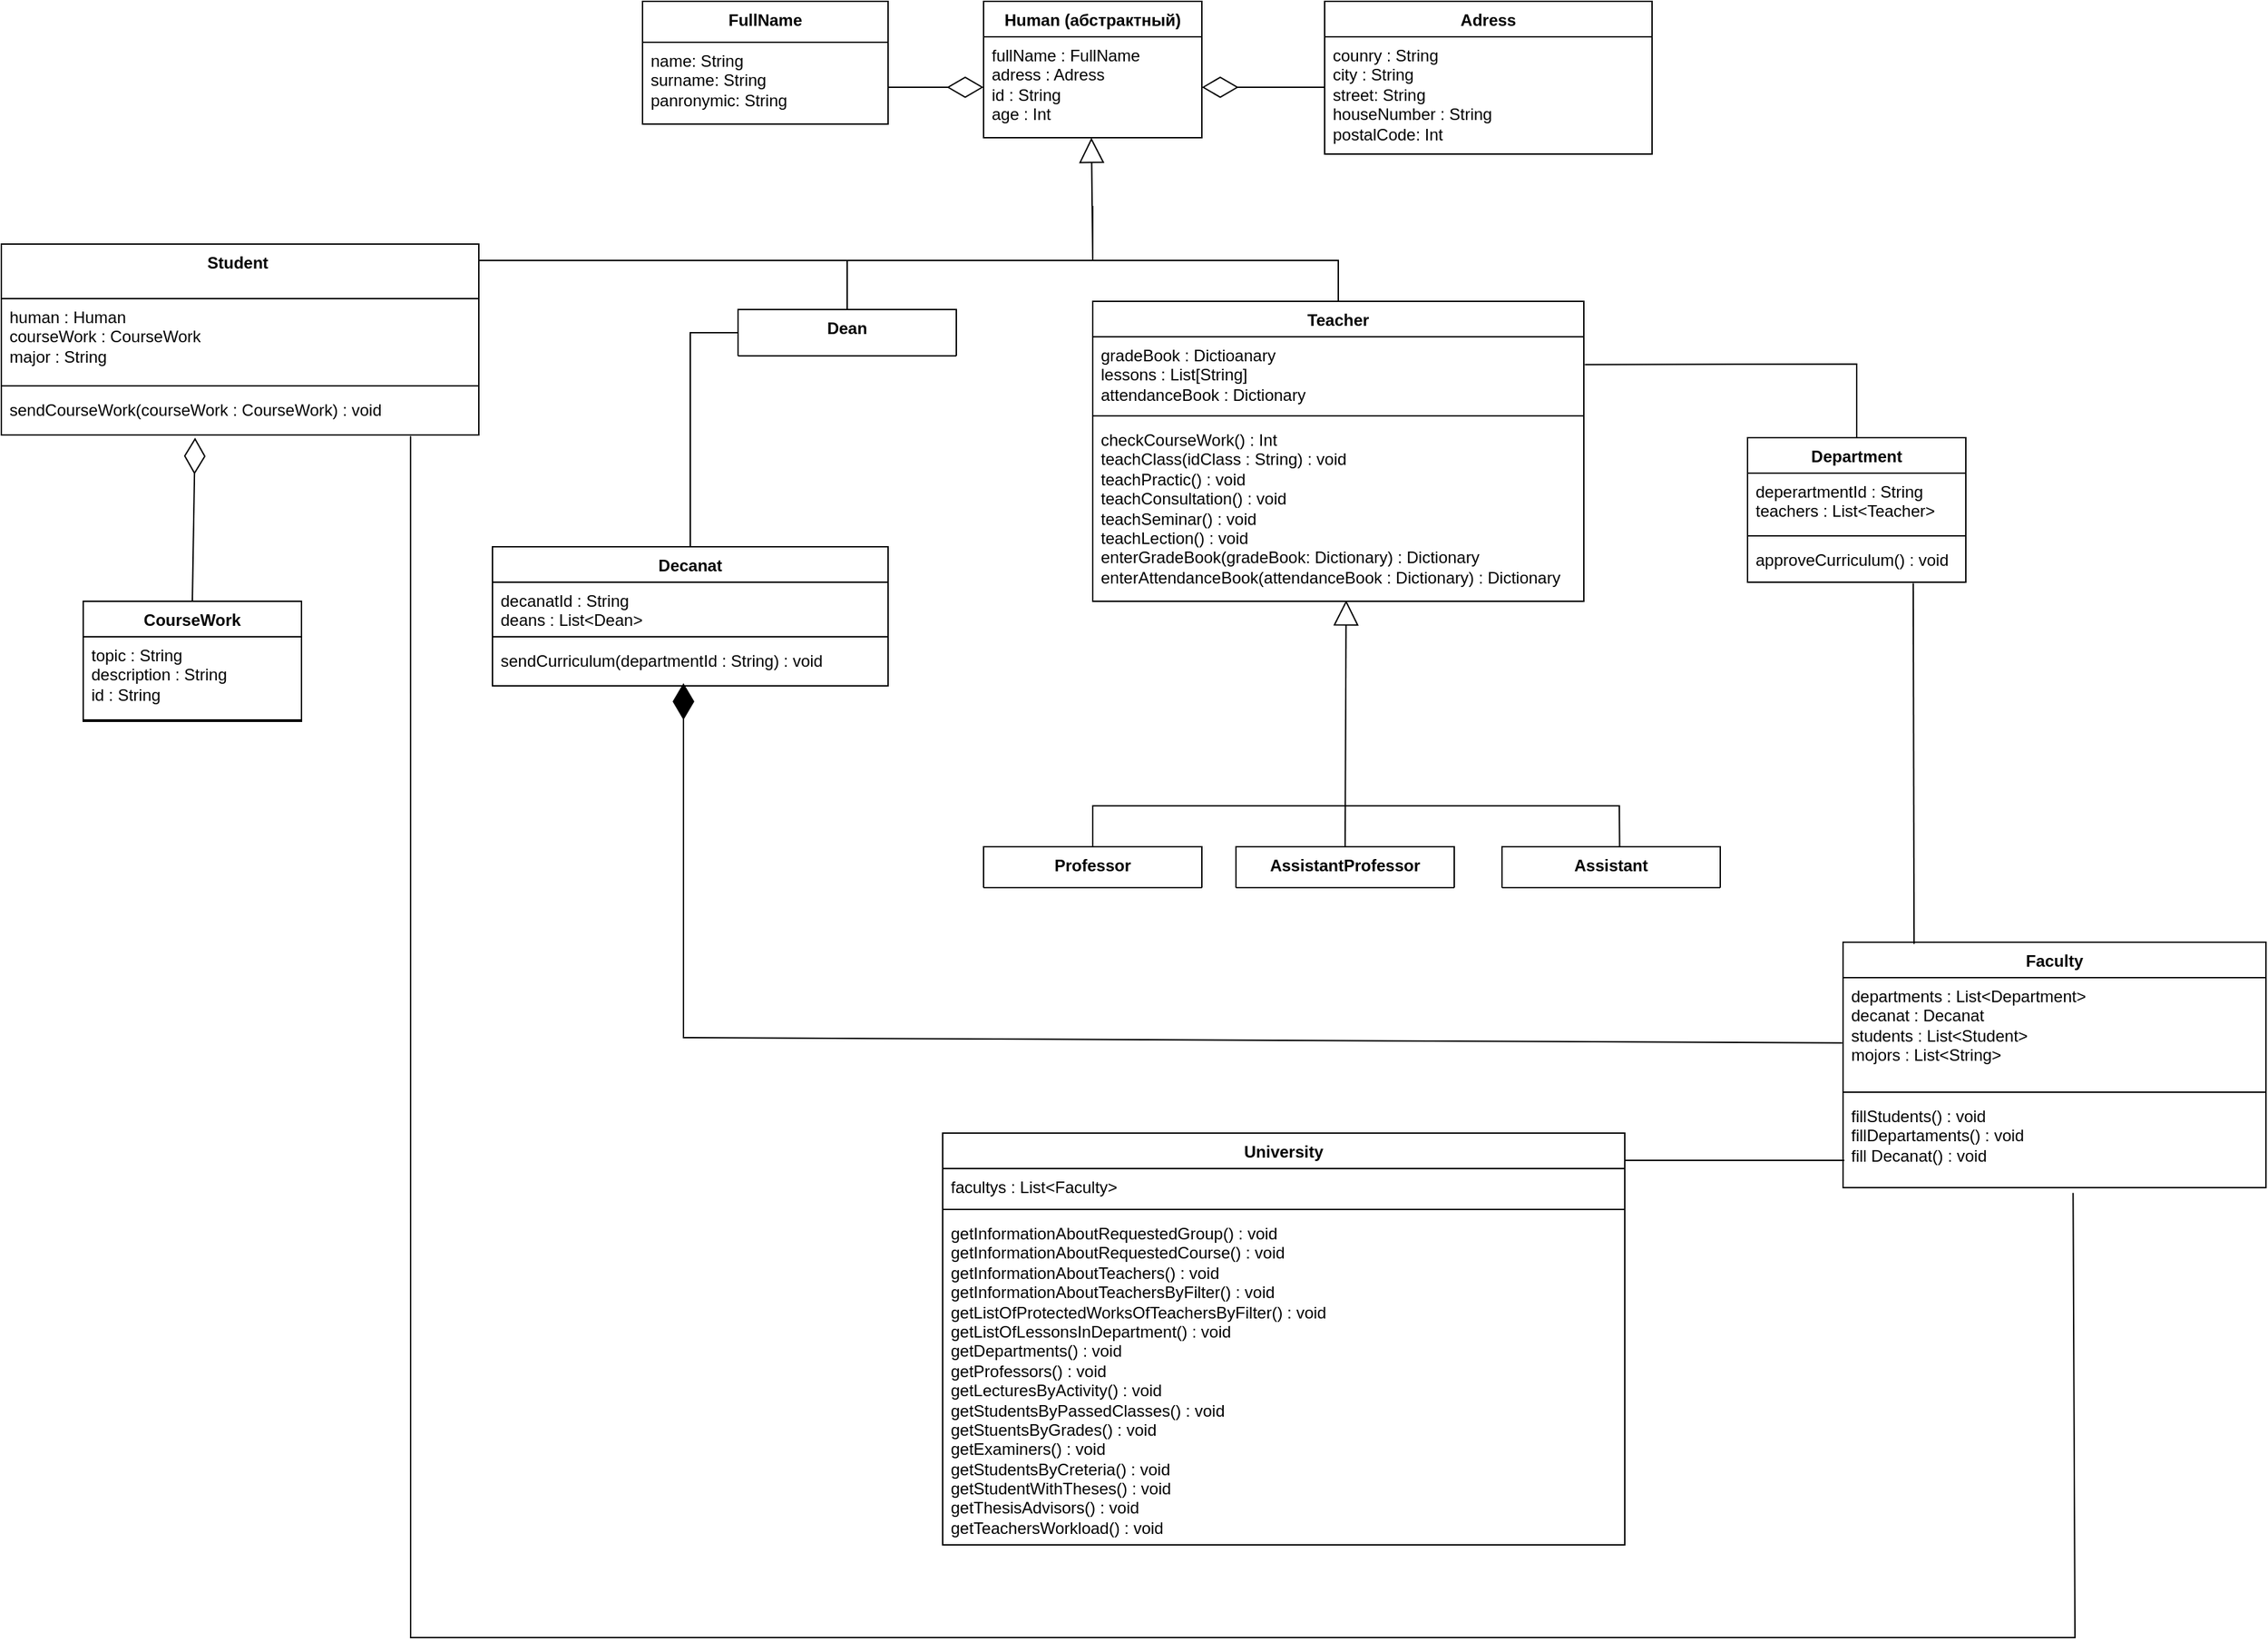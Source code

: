 <mxfile version="22.1.11" type="device">
  <diagram name="Page-1" id="uLWutHsh9H5jnmKMyYdZ">
    <mxGraphModel dx="3490" dy="2150" grid="1" gridSize="10" guides="1" tooltips="1" connect="1" arrows="1" fold="1" page="1" pageScale="1" pageWidth="1100" pageHeight="850" math="0" shadow="0">
      <root>
        <mxCell id="0" />
        <mxCell id="1" parent="0" />
        <mxCell id="XazD7XK5eJe6dAyfY3j4-5" value="Human (абстрактный)" style="swimlane;fontStyle=1;align=center;verticalAlign=top;childLayout=stackLayout;horizontal=1;startSize=26;horizontalStack=0;resizeParent=1;resizeParentMax=0;resizeLast=0;collapsible=1;marginBottom=0;whiteSpace=wrap;html=1;" parent="1" vertex="1">
          <mxGeometry x="40" y="-520" width="160" height="100" as="geometry" />
        </mxCell>
        <mxCell id="XazD7XK5eJe6dAyfY3j4-6" value="fullName : FullName&lt;br&gt;adress : Adress&lt;br&gt;id : String&lt;br&gt;age : Int" style="text;strokeColor=none;fillColor=none;align=left;verticalAlign=top;spacingLeft=4;spacingRight=4;overflow=hidden;rotatable=0;points=[[0,0.5],[1,0.5]];portConstraint=eastwest;whiteSpace=wrap;html=1;" parent="XazD7XK5eJe6dAyfY3j4-5" vertex="1">
          <mxGeometry y="26" width="160" height="74" as="geometry" />
        </mxCell>
        <mxCell id="XazD7XK5eJe6dAyfY3j4-7" value="" style="line;strokeWidth=1;fillColor=none;align=left;verticalAlign=middle;spacingTop=-1;spacingLeft=3;spacingRight=3;rotatable=0;labelPosition=right;points=[];portConstraint=eastwest;strokeColor=inherit;" parent="XazD7XK5eJe6dAyfY3j4-5" vertex="1">
          <mxGeometry y="100" width="160" as="geometry" />
        </mxCell>
        <mxCell id="XazD7XK5eJe6dAyfY3j4-9" value="FullName" style="swimlane;fontStyle=1;align=center;verticalAlign=top;childLayout=stackLayout;horizontal=1;startSize=30;horizontalStack=0;resizeParent=1;resizeParentMax=0;resizeLast=0;collapsible=1;marginBottom=0;whiteSpace=wrap;html=1;" parent="1" vertex="1">
          <mxGeometry x="-210" y="-520" width="180" height="90" as="geometry" />
        </mxCell>
        <mxCell id="XazD7XK5eJe6dAyfY3j4-10" value="name: String&lt;br&gt;surname: String&lt;br&gt;panronymic: String" style="text;strokeColor=none;fillColor=none;align=left;verticalAlign=top;spacingLeft=4;spacingRight=4;overflow=hidden;rotatable=0;points=[[0,0.5],[1,0.5]];portConstraint=eastwest;whiteSpace=wrap;html=1;" parent="XazD7XK5eJe6dAyfY3j4-9" vertex="1">
          <mxGeometry y="30" width="180" height="60" as="geometry" />
        </mxCell>
        <mxCell id="XazD7XK5eJe6dAyfY3j4-17" value="Adress" style="swimlane;fontStyle=1;align=center;verticalAlign=top;childLayout=stackLayout;horizontal=1;startSize=26;horizontalStack=0;resizeParent=1;resizeParentMax=0;resizeLast=0;collapsible=1;marginBottom=0;whiteSpace=wrap;html=1;" parent="1" vertex="1">
          <mxGeometry x="290" y="-520" width="240" height="112" as="geometry" />
        </mxCell>
        <mxCell id="XazD7XK5eJe6dAyfY3j4-18" value="counry : String&lt;br&gt;city : String&lt;br&gt;street: String&lt;br&gt;houseNumber : String&lt;br&gt;postalCode: Int" style="text;strokeColor=none;fillColor=none;align=left;verticalAlign=top;spacingLeft=4;spacingRight=4;overflow=hidden;rotatable=0;points=[[0,0.5],[1,0.5]];portConstraint=eastwest;whiteSpace=wrap;html=1;" parent="XazD7XK5eJe6dAyfY3j4-17" vertex="1">
          <mxGeometry y="26" width="240" height="86" as="geometry" />
        </mxCell>
        <mxCell id="XazD7XK5eJe6dAyfY3j4-19" value="" style="line;strokeWidth=1;fillColor=none;align=left;verticalAlign=middle;spacingTop=-1;spacingLeft=3;spacingRight=3;rotatable=0;labelPosition=right;points=[];portConstraint=eastwest;strokeColor=inherit;" parent="XazD7XK5eJe6dAyfY3j4-17" vertex="1">
          <mxGeometry y="112" width="240" as="geometry" />
        </mxCell>
        <mxCell id="XazD7XK5eJe6dAyfY3j4-21" value="Student&amp;nbsp;" style="swimlane;fontStyle=1;align=center;verticalAlign=top;childLayout=stackLayout;horizontal=1;startSize=40;horizontalStack=0;resizeParent=1;resizeParentMax=0;resizeLast=0;collapsible=1;marginBottom=0;whiteSpace=wrap;html=1;" parent="1" vertex="1">
          <mxGeometry x="-680" y="-342" width="350" height="140" as="geometry" />
        </mxCell>
        <mxCell id="XazD7XK5eJe6dAyfY3j4-22" value="human : Human&lt;br&gt;courseWork : CourseWork&lt;br&gt;major : String" style="text;strokeColor=none;fillColor=none;align=left;verticalAlign=top;spacingLeft=4;spacingRight=4;overflow=hidden;rotatable=0;points=[[0,0.5],[1,0.5]];portConstraint=eastwest;whiteSpace=wrap;html=1;" parent="XazD7XK5eJe6dAyfY3j4-21" vertex="1">
          <mxGeometry y="40" width="350" height="60" as="geometry" />
        </mxCell>
        <mxCell id="XazD7XK5eJe6dAyfY3j4-23" value="" style="line;strokeWidth=1;fillColor=none;align=left;verticalAlign=middle;spacingTop=-1;spacingLeft=3;spacingRight=3;rotatable=0;labelPosition=right;points=[];portConstraint=eastwest;strokeColor=inherit;" parent="XazD7XK5eJe6dAyfY3j4-21" vertex="1">
          <mxGeometry y="100" width="350" height="8" as="geometry" />
        </mxCell>
        <mxCell id="XazD7XK5eJe6dAyfY3j4-24" value="sendCourseWork(courseWork : CourseWork) : void" style="text;strokeColor=none;fillColor=none;align=left;verticalAlign=top;spacingLeft=4;spacingRight=4;overflow=hidden;rotatable=0;points=[[0,0.5],[1,0.5]];portConstraint=eastwest;whiteSpace=wrap;html=1;" parent="XazD7XK5eJe6dAyfY3j4-21" vertex="1">
          <mxGeometry y="108" width="350" height="32" as="geometry" />
        </mxCell>
        <mxCell id="XazD7XK5eJe6dAyfY3j4-25" value="Teacher" style="swimlane;fontStyle=1;align=center;verticalAlign=top;childLayout=stackLayout;horizontal=1;startSize=26;horizontalStack=0;resizeParent=1;resizeParentMax=0;resizeLast=0;collapsible=1;marginBottom=0;whiteSpace=wrap;html=1;" parent="1" vertex="1">
          <mxGeometry x="120" y="-300" width="360" height="220" as="geometry" />
        </mxCell>
        <mxCell id="XazD7XK5eJe6dAyfY3j4-26" value="gradeBook : Dictioanary&lt;br&gt;lessons : List[String]&lt;br&gt;attendanceBook : Dictionary" style="text;strokeColor=none;fillColor=none;align=left;verticalAlign=top;spacingLeft=4;spacingRight=4;overflow=hidden;rotatable=0;points=[[0,0.5],[1,0.5]];portConstraint=eastwest;whiteSpace=wrap;html=1;" parent="XazD7XK5eJe6dAyfY3j4-25" vertex="1">
          <mxGeometry y="26" width="360" height="54" as="geometry" />
        </mxCell>
        <mxCell id="XazD7XK5eJe6dAyfY3j4-27" value="" style="line;strokeWidth=1;fillColor=none;align=left;verticalAlign=middle;spacingTop=-1;spacingLeft=3;spacingRight=3;rotatable=0;labelPosition=right;points=[];portConstraint=eastwest;strokeColor=inherit;" parent="XazD7XK5eJe6dAyfY3j4-25" vertex="1">
          <mxGeometry y="80" width="360" height="8" as="geometry" />
        </mxCell>
        <mxCell id="XazD7XK5eJe6dAyfY3j4-28" value="checkCourseWork() : Int&lt;br&gt;teachClass(idClass : String) : void&lt;br&gt;teachPractic() : void&lt;br&gt;teachConsultation() : void&lt;br&gt;teachSeminar() : void&lt;br&gt;teachLection() : void&lt;br&gt;enterGradeBook(gradeBook: Dictionary) : Dictionary&lt;br&gt;enterAttendanceBook(attendanceBook : Dictionary) : Dictionary&amp;nbsp;" style="text;strokeColor=none;fillColor=none;align=left;verticalAlign=top;spacingLeft=4;spacingRight=4;overflow=hidden;rotatable=0;points=[[0,0.5],[1,0.5]];portConstraint=eastwest;whiteSpace=wrap;html=1;" parent="XazD7XK5eJe6dAyfY3j4-25" vertex="1">
          <mxGeometry y="88" width="360" height="132" as="geometry" />
        </mxCell>
        <mxCell id="ZtgNmYynmjVqdtdNXjMd-1" value="Assistant&lt;br&gt;&lt;br&gt;&lt;br&gt;" style="swimlane;fontStyle=1;align=center;verticalAlign=top;childLayout=stackLayout;horizontal=1;startSize=30;horizontalStack=0;resizeParent=1;resizeParentMax=0;resizeLast=0;collapsible=1;marginBottom=0;whiteSpace=wrap;html=1;" parent="1" vertex="1">
          <mxGeometry x="420" y="100" width="160" height="30" as="geometry" />
        </mxCell>
        <mxCell id="ZtgNmYynmjVqdtdNXjMd-5" value="AssistantProfessor" style="swimlane;fontStyle=1;align=center;verticalAlign=top;childLayout=stackLayout;horizontal=1;startSize=30;horizontalStack=0;resizeParent=1;resizeParentMax=0;resizeLast=0;collapsible=1;marginBottom=0;whiteSpace=wrap;html=1;" parent="1" vertex="1">
          <mxGeometry x="225" y="100" width="160" height="30" as="geometry" />
        </mxCell>
        <mxCell id="ZtgNmYynmjVqdtdNXjMd-9" value="Professor" style="swimlane;fontStyle=1;align=center;verticalAlign=top;childLayout=stackLayout;horizontal=1;startSize=30;horizontalStack=0;resizeParent=1;resizeParentMax=0;resizeLast=0;collapsible=1;marginBottom=0;whiteSpace=wrap;html=1;" parent="1" vertex="1">
          <mxGeometry x="40" y="100" width="160" height="30" as="geometry">
            <mxRectangle x="40" y="100" width="100" height="30" as="alternateBounds" />
          </mxGeometry>
        </mxCell>
        <mxCell id="ZtgNmYynmjVqdtdNXjMd-17" value="CourseWork" style="swimlane;fontStyle=1;align=center;verticalAlign=top;childLayout=stackLayout;horizontal=1;startSize=26;horizontalStack=0;resizeParent=1;resizeParentMax=0;resizeLast=0;collapsible=1;marginBottom=0;whiteSpace=wrap;html=1;" parent="1" vertex="1">
          <mxGeometry x="-620" y="-80" width="160" height="88" as="geometry" />
        </mxCell>
        <mxCell id="ZtgNmYynmjVqdtdNXjMd-18" value="topic : String&lt;br&gt;description : String&lt;br&gt;id : String" style="text;strokeColor=none;fillColor=none;align=left;verticalAlign=top;spacingLeft=4;spacingRight=4;overflow=hidden;rotatable=0;points=[[0,0.5],[1,0.5]];portConstraint=eastwest;whiteSpace=wrap;html=1;" parent="ZtgNmYynmjVqdtdNXjMd-17" vertex="1">
          <mxGeometry y="26" width="160" height="60" as="geometry" />
        </mxCell>
        <mxCell id="ZtgNmYynmjVqdtdNXjMd-19" value="" style="line;strokeWidth=1;fillColor=none;align=left;verticalAlign=middle;spacingTop=-1;spacingLeft=3;spacingRight=3;rotatable=0;labelPosition=right;points=[];portConstraint=eastwest;strokeColor=inherit;" parent="ZtgNmYynmjVqdtdNXjMd-17" vertex="1">
          <mxGeometry y="86" width="160" height="2" as="geometry" />
        </mxCell>
        <mxCell id="7ef6itl0ADpy9ATKDCFH-1" value="Decanat" style="swimlane;fontStyle=1;align=center;verticalAlign=top;childLayout=stackLayout;horizontal=1;startSize=26;horizontalStack=0;resizeParent=1;resizeParentMax=0;resizeLast=0;collapsible=1;marginBottom=0;whiteSpace=wrap;html=1;" parent="1" vertex="1">
          <mxGeometry x="-320" y="-120" width="290" height="102" as="geometry" />
        </mxCell>
        <mxCell id="7ef6itl0ADpy9ATKDCFH-2" value="decanatId : String&lt;br&gt;deans : List&amp;lt;Dean&amp;gt;" style="text;strokeColor=none;fillColor=none;align=left;verticalAlign=top;spacingLeft=4;spacingRight=4;overflow=hidden;rotatable=0;points=[[0,0.5],[1,0.5]];portConstraint=eastwest;whiteSpace=wrap;html=1;" parent="7ef6itl0ADpy9ATKDCFH-1" vertex="1">
          <mxGeometry y="26" width="290" height="36" as="geometry" />
        </mxCell>
        <mxCell id="7ef6itl0ADpy9ATKDCFH-3" value="" style="line;strokeWidth=1;fillColor=none;align=left;verticalAlign=middle;spacingTop=-1;spacingLeft=3;spacingRight=3;rotatable=0;labelPosition=right;points=[];portConstraint=eastwest;strokeColor=inherit;" parent="7ef6itl0ADpy9ATKDCFH-1" vertex="1">
          <mxGeometry y="62" width="290" height="8" as="geometry" />
        </mxCell>
        <mxCell id="7ef6itl0ADpy9ATKDCFH-4" value="sendCurriculum(departmentId : String) : void" style="text;strokeColor=none;fillColor=none;align=left;verticalAlign=top;spacingLeft=4;spacingRight=4;overflow=hidden;rotatable=0;points=[[0,0.5],[1,0.5]];portConstraint=eastwest;whiteSpace=wrap;html=1;" parent="7ef6itl0ADpy9ATKDCFH-1" vertex="1">
          <mxGeometry y="70" width="290" height="32" as="geometry" />
        </mxCell>
        <mxCell id="7ef6itl0ADpy9ATKDCFH-9" value="Department" style="swimlane;fontStyle=1;align=center;verticalAlign=top;childLayout=stackLayout;horizontal=1;startSize=26;horizontalStack=0;resizeParent=1;resizeParentMax=0;resizeLast=0;collapsible=1;marginBottom=0;whiteSpace=wrap;html=1;" parent="1" vertex="1">
          <mxGeometry x="600" y="-200" width="160" height="106" as="geometry" />
        </mxCell>
        <mxCell id="7ef6itl0ADpy9ATKDCFH-10" value="deperartmentId : String&lt;br&gt;teachers : List&amp;lt;Teacher&amp;gt;" style="text;strokeColor=none;fillColor=none;align=left;verticalAlign=top;spacingLeft=4;spacingRight=4;overflow=hidden;rotatable=0;points=[[0,0.5],[1,0.5]];portConstraint=eastwest;whiteSpace=wrap;html=1;" parent="7ef6itl0ADpy9ATKDCFH-9" vertex="1">
          <mxGeometry y="26" width="160" height="42" as="geometry" />
        </mxCell>
        <mxCell id="7ef6itl0ADpy9ATKDCFH-11" value="" style="line;strokeWidth=1;fillColor=none;align=left;verticalAlign=middle;spacingTop=-1;spacingLeft=3;spacingRight=3;rotatable=0;labelPosition=right;points=[];portConstraint=eastwest;strokeColor=inherit;" parent="7ef6itl0ADpy9ATKDCFH-9" vertex="1">
          <mxGeometry y="68" width="160" height="8" as="geometry" />
        </mxCell>
        <mxCell id="7ef6itl0ADpy9ATKDCFH-12" value="approveCurriculum() : void" style="text;strokeColor=none;fillColor=none;align=left;verticalAlign=top;spacingLeft=4;spacingRight=4;overflow=hidden;rotatable=0;points=[[0,0.5],[1,0.5]];portConstraint=eastwest;whiteSpace=wrap;html=1;" parent="7ef6itl0ADpy9ATKDCFH-9" vertex="1">
          <mxGeometry y="76" width="160" height="30" as="geometry" />
        </mxCell>
        <mxCell id="7ef6itl0ADpy9ATKDCFH-13" value="Dean" style="swimlane;fontStyle=1;align=center;verticalAlign=top;childLayout=stackLayout;horizontal=1;startSize=34;horizontalStack=0;resizeParent=1;resizeParentMax=0;resizeLast=0;collapsible=1;marginBottom=0;whiteSpace=wrap;html=1;" parent="1" vertex="1">
          <mxGeometry x="-140" y="-294" width="160" height="34" as="geometry" />
        </mxCell>
        <mxCell id="7ef6itl0ADpy9ATKDCFH-17" value="Faculty" style="swimlane;fontStyle=1;align=center;verticalAlign=top;childLayout=stackLayout;horizontal=1;startSize=26;horizontalStack=0;resizeParent=1;resizeParentMax=0;resizeLast=0;collapsible=1;marginBottom=0;whiteSpace=wrap;html=1;" parent="1" vertex="1">
          <mxGeometry x="670" y="170" width="310" height="180" as="geometry" />
        </mxCell>
        <mxCell id="7ef6itl0ADpy9ATKDCFH-18" value="departments : List&amp;lt;Department&amp;gt;&lt;br&gt;decanat : Decanat&lt;br&gt;students : List&amp;lt;Student&amp;gt;&lt;br&gt;mojors : List&amp;lt;String&amp;gt;&amp;nbsp;" style="text;strokeColor=none;fillColor=none;align=left;verticalAlign=top;spacingLeft=4;spacingRight=4;overflow=hidden;rotatable=0;points=[[0,0.5],[1,0.5]];portConstraint=eastwest;whiteSpace=wrap;html=1;" parent="7ef6itl0ADpy9ATKDCFH-17" vertex="1">
          <mxGeometry y="26" width="310" height="80" as="geometry" />
        </mxCell>
        <mxCell id="7ef6itl0ADpy9ATKDCFH-19" value="" style="line;strokeWidth=1;fillColor=none;align=left;verticalAlign=middle;spacingTop=-1;spacingLeft=3;spacingRight=3;rotatable=0;labelPosition=right;points=[];portConstraint=eastwest;strokeColor=inherit;" parent="7ef6itl0ADpy9ATKDCFH-17" vertex="1">
          <mxGeometry y="106" width="310" height="8" as="geometry" />
        </mxCell>
        <mxCell id="7ef6itl0ADpy9ATKDCFH-20" value="fillStudents() : void&lt;br&gt;fillDepartaments() : void&lt;br&gt;fill Decanat() : void" style="text;strokeColor=none;fillColor=none;align=left;verticalAlign=top;spacingLeft=4;spacingRight=4;overflow=hidden;rotatable=0;points=[[0,0.5],[1,0.5]];portConstraint=eastwest;whiteSpace=wrap;html=1;" parent="7ef6itl0ADpy9ATKDCFH-17" vertex="1">
          <mxGeometry y="114" width="310" height="66" as="geometry" />
        </mxCell>
        <mxCell id="7ef6itl0ADpy9ATKDCFH-21" value="University" style="swimlane;fontStyle=1;align=center;verticalAlign=top;childLayout=stackLayout;horizontal=1;startSize=26;horizontalStack=0;resizeParent=1;resizeParentMax=0;resizeLast=0;collapsible=1;marginBottom=0;whiteSpace=wrap;html=1;" parent="1" vertex="1">
          <mxGeometry x="10" y="310" width="500" height="302" as="geometry" />
        </mxCell>
        <mxCell id="7ef6itl0ADpy9ATKDCFH-22" value="facultys : List&amp;lt;Faculty&amp;gt;" style="text;strokeColor=none;fillColor=none;align=left;verticalAlign=top;spacingLeft=4;spacingRight=4;overflow=hidden;rotatable=0;points=[[0,0.5],[1,0.5]];portConstraint=eastwest;whiteSpace=wrap;html=1;" parent="7ef6itl0ADpy9ATKDCFH-21" vertex="1">
          <mxGeometry y="26" width="500" height="26" as="geometry" />
        </mxCell>
        <mxCell id="7ef6itl0ADpy9ATKDCFH-23" value="" style="line;strokeWidth=1;fillColor=none;align=left;verticalAlign=middle;spacingTop=-1;spacingLeft=3;spacingRight=3;rotatable=0;labelPosition=right;points=[];portConstraint=eastwest;strokeColor=inherit;" parent="7ef6itl0ADpy9ATKDCFH-21" vertex="1">
          <mxGeometry y="52" width="500" height="8" as="geometry" />
        </mxCell>
        <mxCell id="7ef6itl0ADpy9ATKDCFH-24" value="getInformationAboutRequestedGroup() : void&lt;br&gt;getInformationAboutRequestedCourse() : void&lt;br&gt;getInformationAboutTeachers() : void&lt;br&gt;getInformationAboutTeachersByFilter() : void&lt;br&gt;getListOfProtectedWorksOfTeachersByFilter() : void&lt;br&gt;getListOfLessonsInDepartment() : void&lt;br&gt;getDepartments() : void&lt;br&gt;getProfessors() : void&lt;br&gt;getLecturesByActivity() : void&lt;br&gt;getStudentsByPassedClasses() : void&lt;br&gt;getStuentsByGrades() : void&lt;br&gt;getExaminers() : void&lt;br&gt;getStudentsByCreteria() : void&lt;br&gt;getStudentWithTheses() : void&lt;br&gt;getThesisAdvisors() : void&lt;br&gt;getTeachersWorkload() : void" style="text;strokeColor=none;fillColor=none;align=left;verticalAlign=top;spacingLeft=4;spacingRight=4;overflow=hidden;rotatable=0;points=[[0,0.5],[1,0.5]];portConstraint=eastwest;whiteSpace=wrap;html=1;" parent="7ef6itl0ADpy9ATKDCFH-21" vertex="1">
          <mxGeometry y="60" width="500" height="242" as="geometry" />
        </mxCell>
        <mxCell id="E4c63uG_bR85Fa3Yem5U-2" value="" style="endArrow=diamondThin;endFill=0;endSize=24;html=1;rounded=0;entryX=1;entryY=0.5;entryDx=0;entryDy=0;" parent="1" target="XazD7XK5eJe6dAyfY3j4-6" edge="1">
          <mxGeometry width="160" relative="1" as="geometry">
            <mxPoint x="290" y="-457" as="sourcePoint" />
            <mxPoint x="600" y="-400" as="targetPoint" />
          </mxGeometry>
        </mxCell>
        <mxCell id="E4c63uG_bR85Fa3Yem5U-6" value="" style="endArrow=block;endSize=16;endFill=0;html=1;rounded=0;exitX=0.5;exitY=0;exitDx=0;exitDy=0;entryX=0.494;entryY=0;entryDx=0;entryDy=0;entryPerimeter=0;" parent="1" source="XazD7XK5eJe6dAyfY3j4-25" edge="1" target="XazD7XK5eJe6dAyfY3j4-7">
          <mxGeometry x="-0.068" y="-30" width="160" relative="1" as="geometry">
            <mxPoint x="440" y="-210" as="sourcePoint" />
            <mxPoint x="120" y="-410" as="targetPoint" />
            <Array as="points">
              <mxPoint x="300" y="-330" />
              <mxPoint x="120" y="-330" />
            </Array>
            <mxPoint as="offset" />
          </mxGeometry>
        </mxCell>
        <mxCell id="E4c63uG_bR85Fa3Yem5U-8" value="" style="endArrow=none;html=1;rounded=0;exitX=0.5;exitY=0;exitDx=0;exitDy=0;" parent="1" source="7ef6itl0ADpy9ATKDCFH-13" edge="1">
          <mxGeometry width="50" height="50" relative="1" as="geometry">
            <mxPoint x="270" y="-120" as="sourcePoint" />
            <mxPoint x="120" y="-370" as="targetPoint" />
            <Array as="points">
              <mxPoint x="-60" y="-330" />
              <mxPoint x="120" y="-330" />
            </Array>
          </mxGeometry>
        </mxCell>
        <mxCell id="E4c63uG_bR85Fa3Yem5U-9" value="" style="endArrow=block;endSize=16;endFill=0;html=1;rounded=0;exitX=0.5;exitY=0;exitDx=0;exitDy=0;entryX=0.516;entryY=0.994;entryDx=0;entryDy=0;entryPerimeter=0;" parent="1" source="ZtgNmYynmjVqdtdNXjMd-5" target="XazD7XK5eJe6dAyfY3j4-28" edge="1">
          <mxGeometry width="160" relative="1" as="geometry">
            <mxPoint x="290" as="sourcePoint" />
            <mxPoint x="450" as="targetPoint" />
          </mxGeometry>
        </mxCell>
        <mxCell id="E4c63uG_bR85Fa3Yem5U-11" value="" style="endArrow=none;html=1;rounded=0;exitX=0.5;exitY=0;exitDx=0;exitDy=0;" parent="1" source="ZtgNmYynmjVqdtdNXjMd-9" edge="1">
          <mxGeometry width="50" height="50" relative="1" as="geometry">
            <mxPoint x="350" y="180" as="sourcePoint" />
            <mxPoint x="310" y="70" as="targetPoint" />
            <Array as="points">
              <mxPoint x="120" y="70" />
            </Array>
          </mxGeometry>
        </mxCell>
        <mxCell id="E4c63uG_bR85Fa3Yem5U-12" value="" style="endArrow=none;html=1;rounded=0;entryX=0.539;entryY=0.006;entryDx=0;entryDy=0;entryPerimeter=0;" parent="1" target="ZtgNmYynmjVqdtdNXjMd-1" edge="1">
          <mxGeometry width="50" height="50" relative="1" as="geometry">
            <mxPoint x="310" y="70" as="sourcePoint" />
            <mxPoint x="400" y="130" as="targetPoint" />
            <Array as="points">
              <mxPoint x="506" y="70" />
            </Array>
          </mxGeometry>
        </mxCell>
        <mxCell id="E4c63uG_bR85Fa3Yem5U-13" value="" style="endArrow=diamondThin;endFill=0;endSize=24;html=1;rounded=0;entryX=0;entryY=0.5;entryDx=0;entryDy=0;" parent="1" target="XazD7XK5eJe6dAyfY3j4-6" edge="1">
          <mxGeometry width="160" relative="1" as="geometry">
            <mxPoint x="-30" y="-457" as="sourcePoint" />
            <mxPoint x="270" y="-320" as="targetPoint" />
          </mxGeometry>
        </mxCell>
        <mxCell id="E4c63uG_bR85Fa3Yem5U-16" value="" style="endArrow=none;html=1;rounded=0;exitX=0.5;exitY=0;exitDx=0;exitDy=0;entryX=0;entryY=0.5;entryDx=0;entryDy=0;" parent="1" source="7ef6itl0ADpy9ATKDCFH-1" target="7ef6itl0ADpy9ATKDCFH-13" edge="1">
          <mxGeometry width="50" height="50" relative="1" as="geometry">
            <mxPoint x="-10" y="-110" as="sourcePoint" />
            <mxPoint x="-140" y="-246" as="targetPoint" />
            <Array as="points">
              <mxPoint x="-175" y="-277" />
            </Array>
          </mxGeometry>
        </mxCell>
        <mxCell id="E4c63uG_bR85Fa3Yem5U-18" value="" style="endArrow=none;html=1;rounded=0;" parent="1" edge="1">
          <mxGeometry width="50" height="50" relative="1" as="geometry">
            <mxPoint x="-330" y="-330" as="sourcePoint" />
            <mxPoint x="-60" y="-330" as="targetPoint" />
          </mxGeometry>
        </mxCell>
        <mxCell id="E4c63uG_bR85Fa3Yem5U-19" value="" style="endArrow=diamondThin;endFill=0;endSize=24;html=1;rounded=0;exitX=0.5;exitY=0;exitDx=0;exitDy=0;" parent="1" source="ZtgNmYynmjVqdtdNXjMd-17" edge="1">
          <mxGeometry width="160" relative="1" as="geometry">
            <mxPoint x="-350" y="-200" as="sourcePoint" />
            <mxPoint x="-538" y="-200" as="targetPoint" />
          </mxGeometry>
        </mxCell>
        <mxCell id="E4c63uG_bR85Fa3Yem5U-21" value="" style="endArrow=none;html=1;rounded=0;exitX=0.5;exitY=0;exitDx=0;exitDy=0;entryX=1.002;entryY=0.378;entryDx=0;entryDy=0;entryPerimeter=0;" parent="1" source="7ef6itl0ADpy9ATKDCFH-9" target="XazD7XK5eJe6dAyfY3j4-26" edge="1">
          <mxGeometry width="50" height="50" relative="1" as="geometry">
            <mxPoint x="110" y="-50" as="sourcePoint" />
            <mxPoint x="160" y="-100" as="targetPoint" />
            <Array as="points">
              <mxPoint x="680" y="-254" />
            </Array>
          </mxGeometry>
        </mxCell>
        <mxCell id="E4c63uG_bR85Fa3Yem5U-27" value="" style="endArrow=none;html=1;rounded=0;exitX=0.857;exitY=1.029;exitDx=0;exitDy=0;exitPerimeter=0;entryX=0.544;entryY=1.058;entryDx=0;entryDy=0;entryPerimeter=0;" parent="1" source="XazD7XK5eJe6dAyfY3j4-24" target="7ef6itl0ADpy9ATKDCFH-20" edge="1">
          <mxGeometry width="50" height="50" relative="1" as="geometry">
            <mxPoint x="-280" y="-340" as="sourcePoint" />
            <mxPoint x="840" y="430" as="targetPoint" />
            <Array as="points">
              <mxPoint x="-380" y="680" />
              <mxPoint x="190" y="680" />
              <mxPoint x="840" y="680" />
            </Array>
          </mxGeometry>
        </mxCell>
        <mxCell id="E4c63uG_bR85Fa3Yem5U-28" value="" style="endArrow=diamondThin;endFill=1;endSize=24;html=1;rounded=0;exitX=-0.002;exitY=0.598;exitDx=0;exitDy=0;exitPerimeter=0;" parent="1" source="7ef6itl0ADpy9ATKDCFH-18" edge="1">
          <mxGeometry width="160" relative="1" as="geometry">
            <mxPoint x="70" y="70" as="sourcePoint" />
            <mxPoint x="-180" y="-20" as="targetPoint" />
            <Array as="points">
              <mxPoint x="-180" y="240" />
            </Array>
          </mxGeometry>
        </mxCell>
        <mxCell id="6QaSU9edA8EOSZY9ZWwp-3" value="" style="endArrow=none;html=1;rounded=0;entryX=0.003;entryY=0.697;entryDx=0;entryDy=0;entryPerimeter=0;" parent="1" target="7ef6itl0ADpy9ATKDCFH-20" edge="1">
          <mxGeometry width="50" height="50" relative="1" as="geometry">
            <mxPoint x="510" y="330" as="sourcePoint" />
            <mxPoint x="560" y="401" as="targetPoint" />
          </mxGeometry>
        </mxCell>
        <mxCell id="6QaSU9edA8EOSZY9ZWwp-10" value="" style="endArrow=none;html=1;rounded=0;entryX=0.759;entryY=1.026;entryDx=0;entryDy=0;entryPerimeter=0;exitX=0.168;exitY=0.007;exitDx=0;exitDy=0;exitPerimeter=0;" parent="1" source="7ef6itl0ADpy9ATKDCFH-17" target="7ef6itl0ADpy9ATKDCFH-12" edge="1">
          <mxGeometry width="50" height="50" relative="1" as="geometry">
            <mxPoint x="721" y="160" as="sourcePoint" />
            <mxPoint x="950" y="50" as="targetPoint" />
          </mxGeometry>
        </mxCell>
      </root>
    </mxGraphModel>
  </diagram>
</mxfile>
